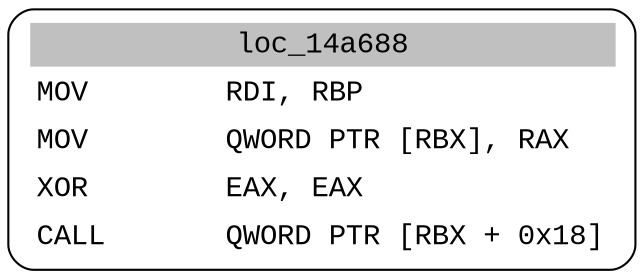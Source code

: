 digraph asm_graph {
1941 [
shape="Mrecord" fontname="Courier New"label =<<table border="0" cellborder="0" cellpadding="3"><tr><td align="center" colspan="2" bgcolor="grey">loc_14a688</td></tr><tr><td align="left">MOV        RDI, RBP</td></tr><tr><td align="left">MOV        QWORD PTR [RBX], RAX</td></tr><tr><td align="left">XOR        EAX, EAX</td></tr><tr><td align="left">CALL       QWORD PTR [RBX + 0x18]</td></tr></table>> ];
}